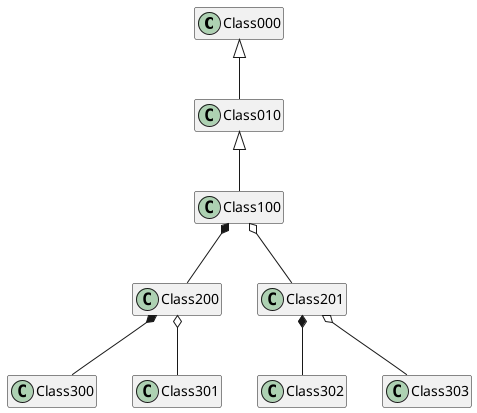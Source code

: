 @startuml
hide empty members
Class000 <|-- Class010
Class010 <|-- Class100
Class100 *--  Class200
Class100 o--  Class201
Class200 *--  Class300
Class200 o--  Class301
Class201 *--  Class302
Class201 o--  Class303
@enduml
